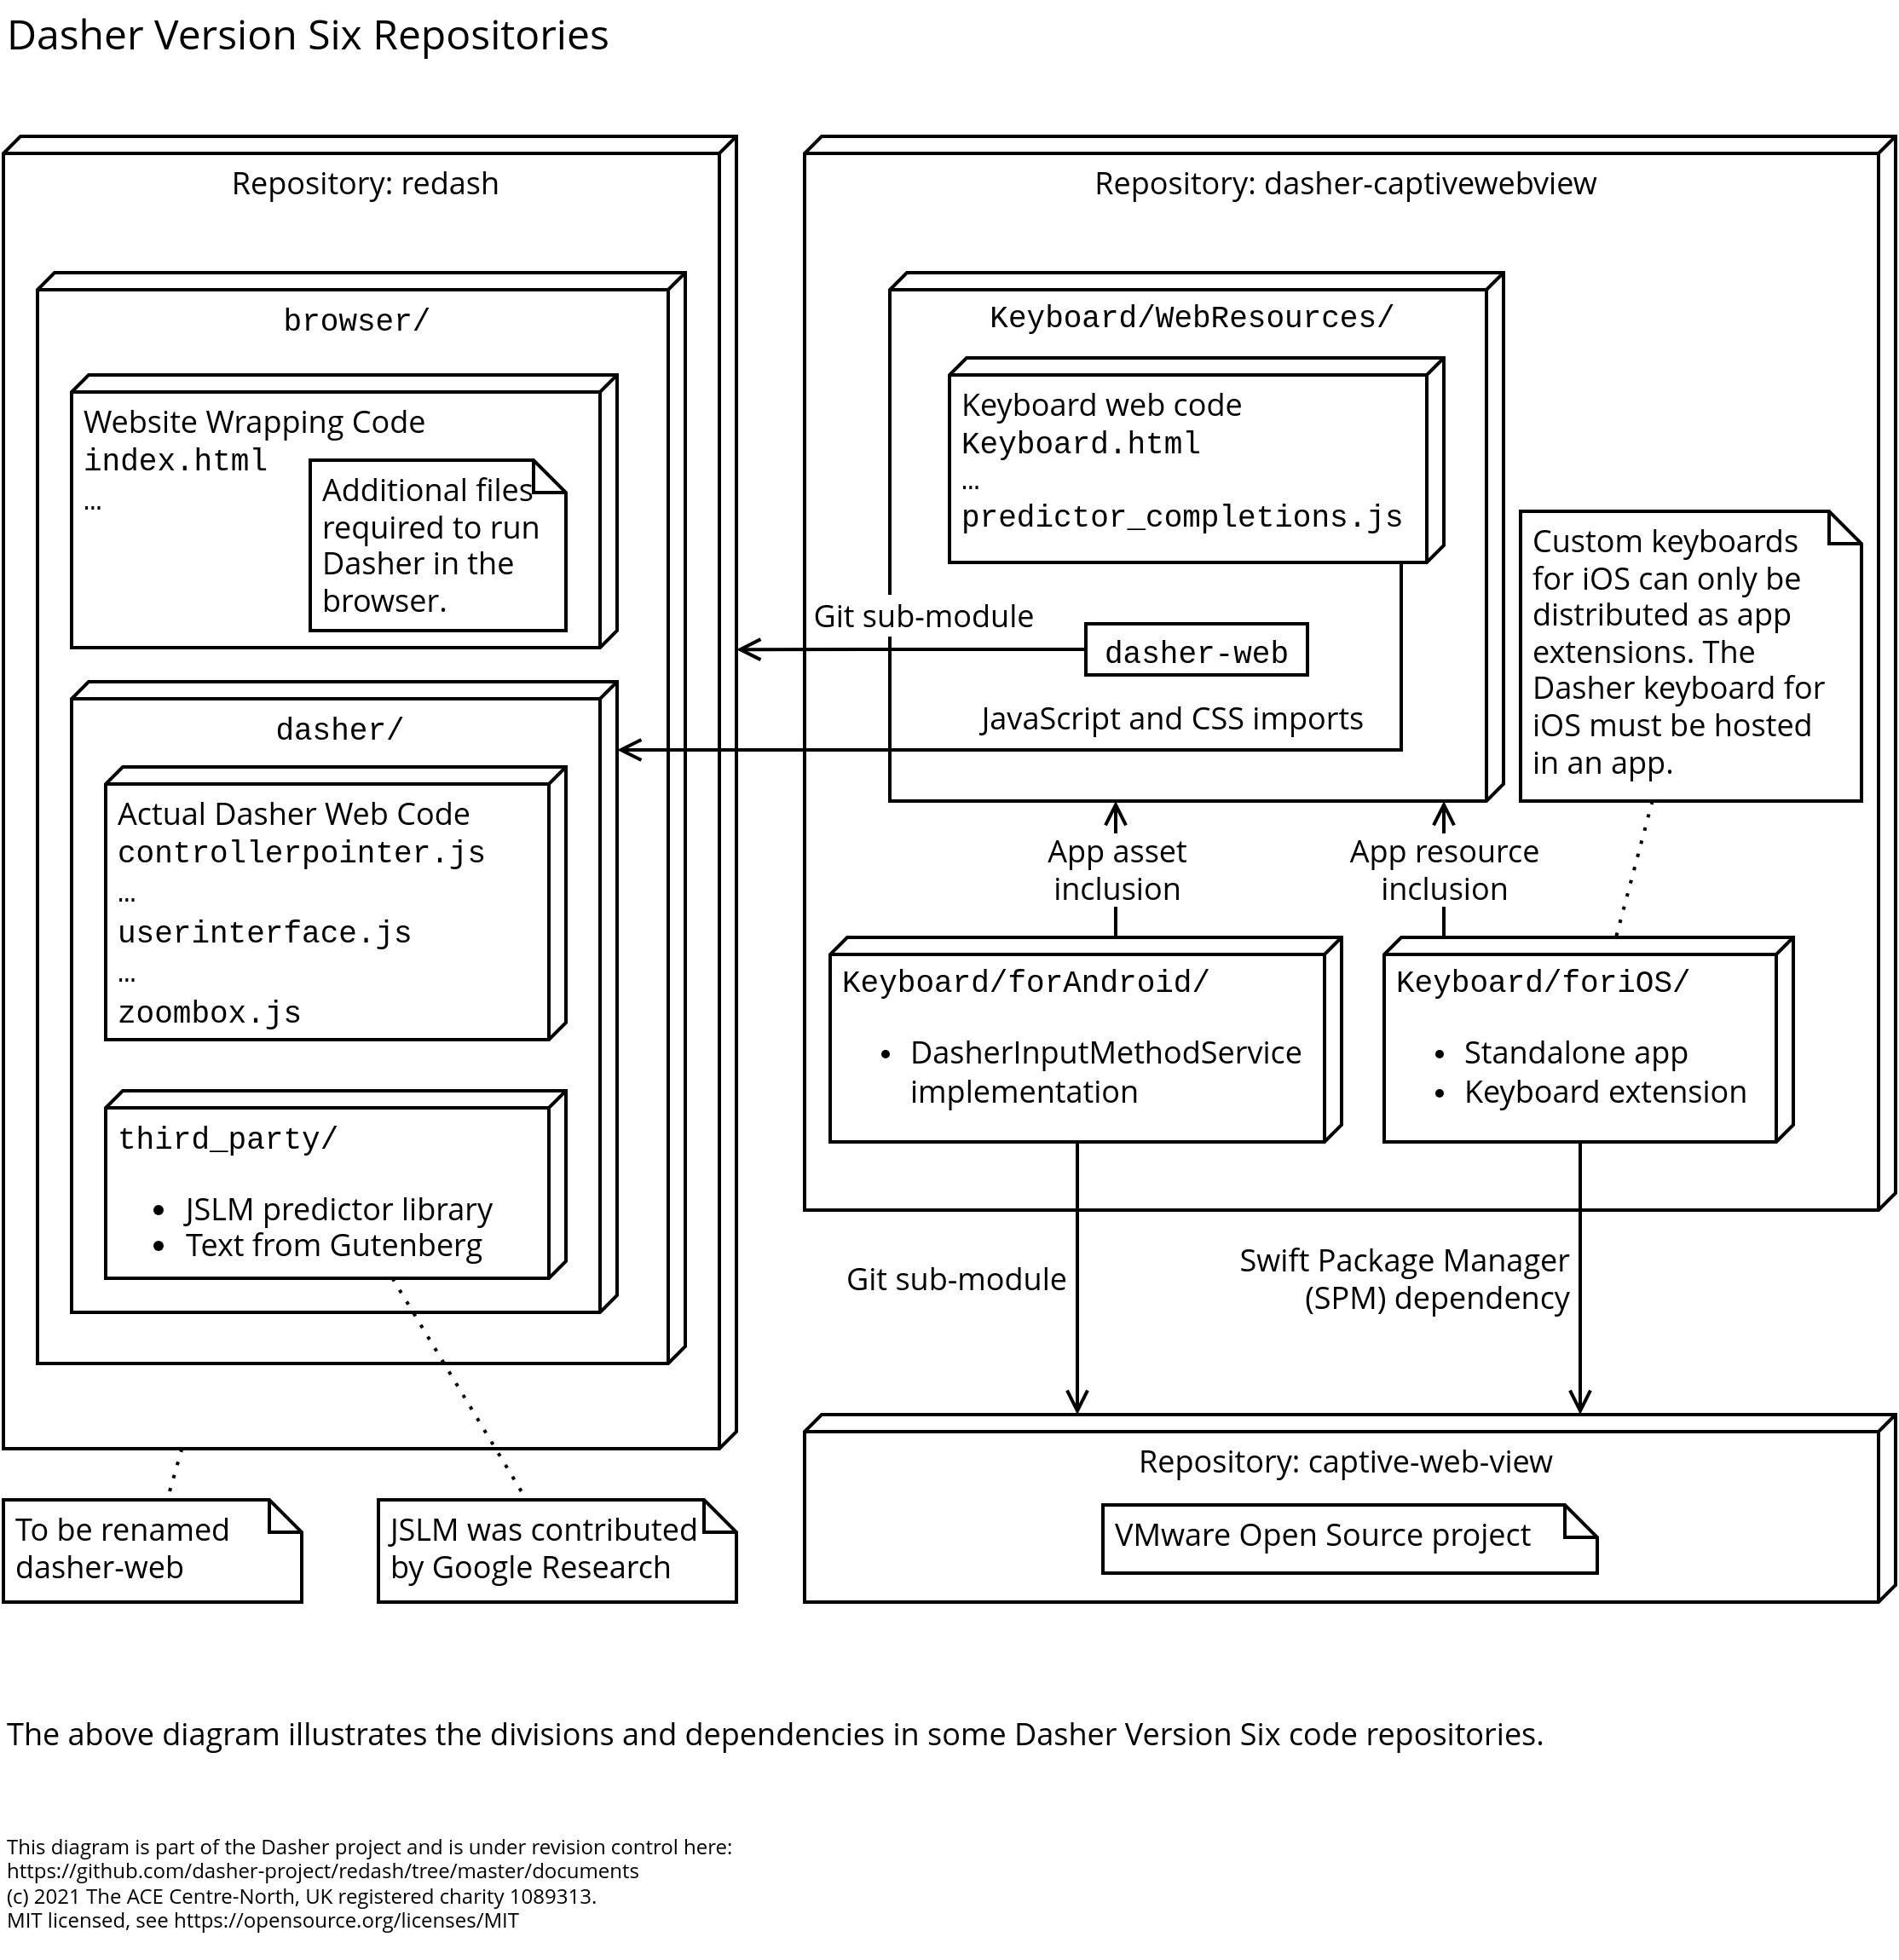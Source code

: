 <mxfile version="14.5.1" type="device"><diagram id="g4gpGZHWIscyPKEU3mQu" name="Page-1"><mxGraphModel dx="1586" dy="1153" grid="1" gridSize="10" guides="1" tooltips="1" connect="1" arrows="1" fold="1" page="1" pageScale="1" pageWidth="827" pageHeight="1169" math="0" shadow="0"><root><mxCell id="0"/><mxCell id="1" parent="0"/><mxCell id="nu4rI8cL3PTOPGArVsat-7" value="Repository: dasher-captivewebview" style="verticalAlign=top;align=center;shape=cube;size=10;direction=south;fontStyle=0;boundedLbl=1;spacingLeft=5;fontFamily=Open Sans;fontSource=https%3A%2F%2Ffonts.googleapis.com%2Fcss%3Ffamily%3DOpen%2BSans;strokeWidth=2;fillColor=none;fontSize=18;" vertex="1" parent="1"><mxGeometry x="510" y="90" width="640" height="630" as="geometry"/></mxCell><mxCell id="nu4rI8cL3PTOPGArVsat-22" value="Keyboard/WebResources/" style="verticalAlign=top;align=center;shape=cube;size=10;direction=south;fontStyle=0;boundedLbl=1;spacingLeft=5;fontFamily=Courier New;strokeWidth=2;fillColor=none;fontSize=18;html=1;whiteSpace=wrap;" vertex="1" parent="1"><mxGeometry x="560" y="170" width="360" height="310" as="geometry"/></mxCell><mxCell id="pwqyZLwdohcxT5GF0oKo-3" value="dasher-web" style="rounded=0;shadow=0;comic=0;labelBackgroundColor=none;strokeWidth=2;fillColor=none;fontFamily=Courier New;fontSize=18;fontColor=#000000;align=center;arcSize=20;spacingTop=0;spacingLeft=0;spacing=2;spacingBottom=0;spacingRight=0;points=[[0.2, 0], [0.4, 0], [0.6, 0], [0.8, 0], [0.5,1]];" parent="1" vertex="1"><mxGeometry x="675" y="376" width="130" height="30" as="geometry"/></mxCell><mxCell id="vibUAjiYA4MqGkW0GonF-5" value="Dasher Version Six Repositories" style="rounded=0;shadow=0;comic=0;labelBackgroundColor=none;strokeWidth=2;fillColor=none;fontFamily=Open Sans;fontSize=24;fontColor=#000000;align=left;arcSize=20;spacingTop=0;spacingLeft=0;spacing=2;spacingBottom=0;spacingRight=0;points=[[0.2, 0], [0.4, 0], [0.6, 0], [0.8, 0], [0.5,1]];strokeColor=none;whiteSpace=wrap;fontSource=https%3A%2F%2Ffonts.googleapis.com%2Fcss%3Ffamily%3DOpen%2BSans;" parent="1" vertex="1"><mxGeometry x="40" y="10" width="760" height="40" as="geometry"/></mxCell><mxCell id="vibUAjiYA4MqGkW0GonF-8" value="This diagram is part of the Dasher project and is under revision control here:&#10;https://github.com/dasher-project/redash/tree/master/documents&#10;(c) 2021 The ACE Centre-North, UK registered charity 1089313.&#10;MIT licensed, see https://opensource.org/licenses/MIT&#10;" style="rounded=0;shadow=0;comic=0;labelBackgroundColor=none;strokeWidth=2;fillColor=none;fontFamily=Open Sans;fontSize=12;fontColor=#000000;align=left;arcSize=20;spacingTop=0;spacingLeft=0;spacing=2;spacingBottom=0;spacingRight=0;points=[[0.2, 0], [0.4, 0], [0.6, 0], [0.8, 0], [0.5,1]];strokeColor=none;whiteSpace=wrap;verticalAlign=top;fontSource=https%3A%2F%2Ffonts.googleapis.com%2Fcss%3Ffamily%3DOpen%2BSans;" parent="1" vertex="1"><mxGeometry x="40" y="1080" width="760" height="70" as="geometry"/></mxCell><mxCell id="Gb9GuCktj0VCNQdJlJ8Y-1" value="The above diagram illustrates the divisions and dependencies in some Dasher Version Six code repositories." style="rounded=0;shadow=0;comic=0;labelBackgroundColor=none;strokeWidth=2;fillColor=none;fontFamily=Open Sans;fontSize=18;fontColor=#000000;align=left;arcSize=20;spacingTop=0;spacingLeft=0;spacing=2;spacingBottom=0;spacingRight=0;points=[[0.2, 0], [0.4, 0], [0.6, 0], [0.8, 0], [0.5,1]];strokeColor=none;whiteSpace=wrap;verticalAlign=top;fontSource=https%3A%2F%2Ffonts.googleapis.com%2Fcss%3Ffamily%3DOpen%2BSans;" parent="1" vertex="1"><mxGeometry x="40" y="1010" width="1110" height="70" as="geometry"/></mxCell><mxCell id="nu4rI8cL3PTOPGArVsat-1" value="Repository: redash" style="verticalAlign=top;align=center;shape=cube;size=10;direction=south;fontStyle=0;boundedLbl=1;spacingLeft=5;fontFamily=Open Sans;fontSource=https%3A%2F%2Ffonts.googleapis.com%2Fcss%3Ffamily%3DOpen%2BSans;strokeWidth=2;fillColor=none;fontSize=18;" vertex="1" parent="1"><mxGeometry x="40" y="90" width="430" height="770" as="geometry"/></mxCell><mxCell id="nu4rI8cL3PTOPGArVsat-3" value="To be renamed dasher-web" style="shape=note;whiteSpace=wrap;html=1;backgroundOutline=1;darkOpacity=0;strokeWidth=2;fontFamily=Open Sans;fontSource=https%3A%2F%2Ffonts.googleapis.com%2Fcss%3Ffamily%3DOpen%2BSans;fontSize=18;fillColor=none;size=19;align=left;verticalAlign=top;spacingLeft=5;" vertex="1" parent="1"><mxGeometry x="40" y="890" width="175" height="60" as="geometry"/></mxCell><mxCell id="nu4rI8cL3PTOPGArVsat-4" value="" style="endArrow=none;dashed=1;dashPattern=1 3;strokeWidth=2;fontFamily=Open Sans;fontSource=https%3A%2F%2Ffonts.googleapis.com%2Fcss%3Ffamily%3DOpen%2BSans;fontSize=18;" edge="1" parent="1" source="nu4rI8cL3PTOPGArVsat-1" target="nu4rI8cL3PTOPGArVsat-3"><mxGeometry width="50" height="50" relative="1" as="geometry"><mxPoint x="250" y="540" as="sourcePoint"/><mxPoint x="396.591" y="290" as="targetPoint"/></mxGeometry></mxCell><mxCell id="nu4rI8cL3PTOPGArVsat-5" value="browser/" style="verticalAlign=top;align=center;shape=cube;size=10;direction=south;fontStyle=0;boundedLbl=1;spacingLeft=5;fontFamily=Courier New;strokeWidth=2;fillColor=none;fontSize=18;" vertex="1" parent="1"><mxGeometry x="60" y="170" width="380" height="640" as="geometry"/></mxCell><mxCell id="nu4rI8cL3PTOPGArVsat-6" value="dasher/" style="verticalAlign=top;align=center;shape=cube;size=10;direction=south;fontStyle=0;boundedLbl=1;spacingLeft=5;fontFamily=Courier New;strokeWidth=2;fillColor=none;fontSize=18;" vertex="1" parent="1"><mxGeometry x="80" y="410" width="320" height="370" as="geometry"/></mxCell><mxCell id="nu4rI8cL3PTOPGArVsat-9" value="Additional files required to run Dasher in the browser." style="shape=note;whiteSpace=wrap;html=1;backgroundOutline=1;darkOpacity=0;strokeWidth=2;fontFamily=Open Sans;fontSource=https%3A%2F%2Ffonts.googleapis.com%2Fcss%3Ffamily%3DOpen%2BSans;fontSize=18;fillColor=none;size=19;align=left;verticalAlign=top;spacingLeft=5;" vertex="1" parent="1"><mxGeometry x="220" y="280" width="150" height="100" as="geometry"/></mxCell><mxCell id="nu4rI8cL3PTOPGArVsat-12" value="third_party/&lt;font face=&quot;Open Sans&quot; data-font-src=&quot;https://fonts.googleapis.com/css?family=Open+Sans&quot;&gt;&lt;font data-font-src=&quot;https://fonts.googleapis.com/css?family=Open+Sans&quot;&gt;&lt;br&gt;&lt;ul&gt;&lt;li&gt;&lt;font face=&quot;Open Sans&quot; data-font-src=&quot;https://fonts.googleapis.com/css?family=Open+Sans&quot;&gt;&lt;font data-font-src=&quot;https://fonts.googleapis.com/css?family=Open+Sans&quot;&gt;JSLM predictor library&lt;/font&gt;&lt;/font&gt;&lt;/li&gt;&lt;li&gt;&lt;font face=&quot;Open Sans&quot; data-font-src=&quot;https://fonts.googleapis.com/css?family=Open+Sans&quot;&gt;Text from Gutenberg&lt;/font&gt;&lt;/li&gt;&lt;/ul&gt;&lt;/font&gt;&lt;/font&gt;" style="verticalAlign=top;align=left;shape=cube;size=10;direction=south;fontStyle=0;boundedLbl=1;spacingLeft=5;fontFamily=Courier New;strokeWidth=2;fillColor=none;fontSize=18;html=1;" vertex="1" parent="1"><mxGeometry x="100" y="650" width="270" height="110" as="geometry"/></mxCell><mxCell id="nu4rI8cL3PTOPGArVsat-13" value="Actual Dasher Web Code&lt;br&gt;&lt;div&gt;&lt;span&gt;&lt;font face=&quot;Courier New&quot;&gt;controllerpointer.js&lt;/font&gt;&lt;/span&gt;&lt;/div&gt;&lt;div&gt;&lt;span&gt;&lt;font face=&quot;Courier New&quot;&gt;…&lt;/font&gt;&lt;/span&gt;&lt;/div&gt;&lt;div&gt;&lt;span&gt;&lt;font face=&quot;Courier New&quot;&gt;userinterface.js&lt;/font&gt;&lt;/span&gt;&lt;/div&gt;&lt;div&gt;&lt;span&gt;&lt;font face=&quot;Courier New&quot;&gt;…&lt;/font&gt;&lt;/span&gt;&lt;/div&gt;&lt;div&gt;&lt;span&gt;&lt;font face=&quot;Courier New&quot;&gt;zoombox.js&lt;/font&gt;&lt;/span&gt;&lt;/div&gt;" style="verticalAlign=top;align=left;shape=cube;size=10;direction=south;fontStyle=0;boundedLbl=1;spacingLeft=5;fontFamily=Open Sans;fontSource=https%3A%2F%2Ffonts.googleapis.com%2Fcss%3Ffamily%3DOpen%2BSans;strokeWidth=2;fillColor=none;fontSize=18;html=1;spacingRight=10;" vertex="1" parent="1"><mxGeometry x="100" y="460" width="270" height="160" as="geometry"/></mxCell><mxCell id="nu4rI8cL3PTOPGArVsat-14" value="Website Wrapping Code&lt;br&gt;&lt;div style=&quot;&quot;&gt;&lt;span&gt;&lt;font face=&quot;Courier New&quot;&gt;index.html&lt;/font&gt;&lt;/span&gt;&lt;/div&gt;&lt;div style=&quot;&quot;&gt;&lt;span&gt;&lt;font face=&quot;Courier New&quot;&gt;…&lt;/font&gt;&lt;/span&gt;&lt;/div&gt;" style="verticalAlign=top;align=left;shape=cube;size=10;direction=south;fontStyle=0;boundedLbl=1;spacingLeft=5;fontFamily=Open Sans;fontSource=https%3A%2F%2Ffonts.googleapis.com%2Fcss%3Ffamily%3DOpen%2BSans;strokeWidth=2;fillColor=none;fontSize=18;html=1;spacingRight=10;" vertex="1" parent="1"><mxGeometry x="80" y="230" width="320" height="160" as="geometry"/></mxCell><mxCell id="nu4rI8cL3PTOPGArVsat-15" value="JSLM was contributed by Google Research" style="shape=note;whiteSpace=wrap;html=1;backgroundOutline=1;darkOpacity=0;strokeWidth=2;fontFamily=Open Sans;fontSource=https%3A%2F%2Ffonts.googleapis.com%2Fcss%3Ffamily%3DOpen%2BSans;fontSize=18;fillColor=none;size=19;align=left;verticalAlign=top;spacingLeft=5;" vertex="1" parent="1"><mxGeometry x="260" y="890" width="210" height="60" as="geometry"/></mxCell><mxCell id="nu4rI8cL3PTOPGArVsat-16" value="" style="endArrow=none;dashed=1;dashPattern=1 3;strokeWidth=2;fontFamily=Open Sans;fontSource=https%3A%2F%2Ffonts.googleapis.com%2Fcss%3Ffamily%3DOpen%2BSans;fontSize=18;" edge="1" parent="1" source="nu4rI8cL3PTOPGArVsat-12" target="nu4rI8cL3PTOPGArVsat-15"><mxGeometry width="50" height="50" relative="1" as="geometry"><mxPoint x="158.125" y="870" as="sourcePoint"/><mxPoint x="147.812" y="900" as="targetPoint"/></mxGeometry></mxCell><mxCell id="nu4rI8cL3PTOPGArVsat-17" value="Keyboard/forAndroid/&lt;br&gt;&lt;ul&gt;&lt;li&gt;&lt;font face=&quot;Open Sans&quot; data-font-src=&quot;https://fonts.googleapis.com/css?family=Open+Sans&quot;&gt;DasherInputMethodService implementation&lt;/font&gt;&lt;/li&gt;&lt;/ul&gt;" style="verticalAlign=top;align=left;shape=cube;size=10;direction=south;fontStyle=0;boundedLbl=1;spacingLeft=5;fontFamily=Courier New;strokeWidth=2;fillColor=none;fontSize=18;html=1;whiteSpace=wrap;" vertex="1" parent="1"><mxGeometry x="525" y="560" width="300" height="120" as="geometry"/></mxCell><mxCell id="nu4rI8cL3PTOPGArVsat-18" value="Repository: captive-web-view" style="verticalAlign=top;align=center;shape=cube;size=10;direction=south;fontStyle=0;boundedLbl=1;spacingLeft=5;fontFamily=Open Sans;fontSource=https%3A%2F%2Ffonts.googleapis.com%2Fcss%3Ffamily%3DOpen%2BSans;strokeWidth=2;fillColor=none;fontSize=18;points=[[0,0.25],[0,0.75]]" vertex="1" parent="1"><mxGeometry x="510" y="840" width="640" height="110" as="geometry"/></mxCell><mxCell id="nu4rI8cL3PTOPGArVsat-19" value="Git sub-module" style="endArrow=open;html=1;fontFamily=Open Sans;fontSize=18;fontColor=#000000;strokeWidth=2;fontSource=https%3A%2F%2Ffonts.googleapis.com%2Fcss%3Ffamily%3DOpen%2BSans;endFill=0;endSize=10;exitX=0;exitY=0;exitDx=120;exitDy=155;exitPerimeter=0;edgeStyle=elbowEdgeStyle;entryX=0;entryY=0.75;entryDx=0;entryDy=0;labelBackgroundColor=none;rounded=0;elbow=vertical;align=right;spacingRight=5;" edge="1" parent="1" source="nu4rI8cL3PTOPGArVsat-17" target="nu4rI8cL3PTOPGArVsat-18"><mxGeometry width="50" height="50" relative="1" as="geometry"><mxPoint x="1050" y="630" as="sourcePoint"/><mxPoint x="540" y="530" as="targetPoint"/><mxPoint as="offset"/></mxGeometry></mxCell><mxCell id="nu4rI8cL3PTOPGArVsat-20" value="Swift Package Manager&lt;br&gt;(SPM) dependency" style="endArrow=open;html=1;fontFamily=Open Sans;fontSize=18;fontColor=#000000;strokeWidth=2;fontSource=https%3A%2F%2Ffonts.googleapis.com%2Fcss%3Ffamily%3DOpen%2BSans;endFill=0;endSize=10;edgeStyle=elbowEdgeStyle;exitX=0;exitY=0;exitDx=120;exitDy=125;exitPerimeter=0;rounded=0;labelBackgroundColor=none;align=right;spacingRight=5;" edge="1" parent="1" source="nu4rI8cL3PTOPGArVsat-21" target="nu4rI8cL3PTOPGArVsat-18"><mxGeometry width="50" height="50" relative="1" as="geometry"><mxPoint x="680.642" y="580" as="sourcePoint"/><mxPoint x="676.881" y="760" as="targetPoint"/><mxPoint as="offset"/></mxGeometry></mxCell><mxCell id="nu4rI8cL3PTOPGArVsat-21" value="Keyboard/foriOS/&lt;br&gt;&lt;ul&gt;&lt;li&gt;&lt;font face=&quot;Open Sans&quot; data-font-src=&quot;https://fonts.googleapis.com/css?family=Open+Sans&quot;&gt;Standalone app&lt;/font&gt;&lt;/li&gt;&lt;li&gt;&lt;font face=&quot;Open Sans&quot; data-font-src=&quot;https://fonts.googleapis.com/css?family=Open+Sans&quot;&gt;Keyboard extension&lt;/font&gt;&lt;/li&gt;&lt;/ul&gt;" style="verticalAlign=top;align=left;shape=cube;size=10;direction=south;fontStyle=0;boundedLbl=1;spacingLeft=5;fontFamily=Courier New;strokeWidth=2;fillColor=none;fontSize=18;html=1;whiteSpace=wrap;" vertex="1" parent="1"><mxGeometry x="850" y="560" width="240" height="120" as="geometry"/></mxCell><mxCell id="nu4rI8cL3PTOPGArVsat-23" value="Git sub-module" style="endArrow=open;fontFamily=Open Sans;fontSize=18;fontColor=#000000;strokeWidth=2;fontSource=https%3A%2F%2Ffonts.googleapis.com%2Fcss%3Ffamily%3DOpen%2BSans;endFill=0;endSize=10;entryX=0.391;entryY=0;entryDx=0;entryDy=0;entryPerimeter=0;" edge="1" source="pwqyZLwdohcxT5GF0oKo-3" parent="1" target="nu4rI8cL3PTOPGArVsat-1"><mxGeometry x="-0.073" y="-21" width="50" height="50" relative="1" as="geometry"><mxPoint x="1403" y="980" as="sourcePoint"/><mxPoint x="1019.881" y="1100" as="targetPoint"/><mxPoint as="offset"/></mxGeometry></mxCell><mxCell id="nu4rI8cL3PTOPGArVsat-24" value="VMware Open Source project" style="shape=note;whiteSpace=wrap;html=1;backgroundOutline=1;darkOpacity=0;strokeWidth=2;fontFamily=Open Sans;fontSource=https%3A%2F%2Ffonts.googleapis.com%2Fcss%3Ffamily%3DOpen%2BSans;fontSize=18;fillColor=none;size=19;align=left;verticalAlign=top;spacingLeft=5;" vertex="1" parent="1"><mxGeometry x="685" y="893" width="290" height="40" as="geometry"/></mxCell><mxCell id="nu4rI8cL3PTOPGArVsat-28" value="&lt;font face=&quot;Open Sans&quot;&gt;Keyboard web code&lt;br&gt;&lt;/font&gt;Keyboard.html&lt;br&gt;…&lt;br&gt;predictor_completions.js" style="verticalAlign=top;align=left;shape=cube;size=10;direction=south;fontStyle=0;boundedLbl=1;spacingLeft=5;fontFamily=Courier New;strokeWidth=2;fillColor=none;fontSize=18;html=1;whiteSpace=wrap;" vertex="1" parent="1"><mxGeometry x="595" y="220" width="290" height="120" as="geometry"/></mxCell><mxCell id="nu4rI8cL3PTOPGArVsat-29" value="Custom keyboards for iOS can only be distributed as app extensions. The Dasher keyboard for iOS must be hosted in an app." style="shape=note;whiteSpace=wrap;html=1;backgroundOutline=1;darkOpacity=0;strokeWidth=2;fontFamily=Open Sans;fontSource=https%3A%2F%2Ffonts.googleapis.com%2Fcss%3Ffamily%3DOpen%2BSans;fontSize=18;fillColor=none;size=19;align=left;verticalAlign=top;spacingLeft=5;spacingRight=10;" vertex="1" parent="1"><mxGeometry x="930" y="310" width="200" height="170" as="geometry"/></mxCell><mxCell id="nu4rI8cL3PTOPGArVsat-30" value="" style="endArrow=none;dashed=1;dashPattern=1 3;strokeWidth=2;fontFamily=Open Sans;fontSource=https%3A%2F%2Ffonts.googleapis.com%2Fcss%3Ffamily%3DOpen%2BSans;fontSize=18;" edge="1" parent="1" source="nu4rI8cL3PTOPGArVsat-29" target="nu4rI8cL3PTOPGArVsat-21"><mxGeometry width="50" height="50" relative="1" as="geometry"><mxPoint x="290.814" y="770" as="sourcePoint"/><mxPoint x="375.465" y="900" as="targetPoint"/></mxGeometry></mxCell><mxCell id="nu4rI8cL3PTOPGArVsat-31" value="App asset&lt;br&gt;inclusion" style="endArrow=open;html=1;fontFamily=Open Sans;fontSize=18;fontColor=#000000;strokeWidth=2;fontSource=https%3A%2F%2Ffonts.googleapis.com%2Fcss%3Ffamily%3DOpen%2BSans;endFill=0;endSize=10;rounded=0;edgeStyle=elbowEdgeStyle;" edge="1" parent="1" source="nu4rI8cL3PTOPGArVsat-17" target="nu4rI8cL3PTOPGArVsat-22"><mxGeometry width="50" height="50" relative="1" as="geometry"><mxPoint x="690" y="491.094" as="sourcePoint"/><mxPoint x="500.0" y="508.906" as="targetPoint"/></mxGeometry></mxCell><mxCell id="nu4rI8cL3PTOPGArVsat-32" value="App resource&lt;br&gt;inclusion" style="endArrow=open;html=1;fontFamily=Open Sans;fontSize=18;fontColor=#000000;strokeWidth=2;fontSource=https%3A%2F%2Ffonts.googleapis.com%2Fcss%3Ffamily%3DOpen%2BSans;endFill=0;endSize=10;rounded=0;edgeStyle=elbowEdgeStyle;" edge="1" parent="1" source="nu4rI8cL3PTOPGArVsat-21" target="nu4rI8cL3PTOPGArVsat-22"><mxGeometry width="50" height="50" relative="1" as="geometry"><mxPoint x="735.493" y="600" as="sourcePoint"/><mxPoint x="792.134" y="450" as="targetPoint"/></mxGeometry></mxCell><mxCell id="nu4rI8cL3PTOPGArVsat-33" value="JavaScript and CSS imports" style="endArrow=open;fontFamily=Open Sans;fontSize=18;fontColor=#000000;strokeWidth=2;fontSource=https%3A%2F%2Ffonts.googleapis.com%2Fcss%3Ffamily%3DOpen%2BSans;endFill=0;endSize=10;edgeStyle=elbowEdgeStyle;rounded=0;" edge="1" parent="1" source="nu4rI8cL3PTOPGArVsat-28" target="nu4rI8cL3PTOPGArVsat-6"><mxGeometry x="-0.143" y="-20" width="50" height="50" relative="1" as="geometry"><mxPoint x="705" y="394.978" as="sourcePoint"/><mxPoint x="500.0" y="394.91" as="targetPoint"/><Array as="points"><mxPoint x="860" y="450"/></Array><mxPoint as="offset"/></mxGeometry></mxCell></root></mxGraphModel></diagram></mxfile>
